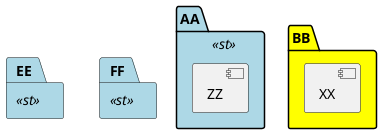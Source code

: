 {
  "sha1": "bm4qo1zd1uraxbtyjpoz6v77ghb28zt",
  "insertion": {
    "when": "2024-05-30T20:48:22.118Z",
    "user": "plantuml@gmail.com"
  }
}
@startuml
skinparam package {
    backgroundColor Yellow
    backgroundColor<<st>> LightBlue
}
package AA <<st>> {
  [ZZ]
}
package BB {
  [XX]
}
package EE <<st>> {
}
package FF <<st>> {
}
@enduml
